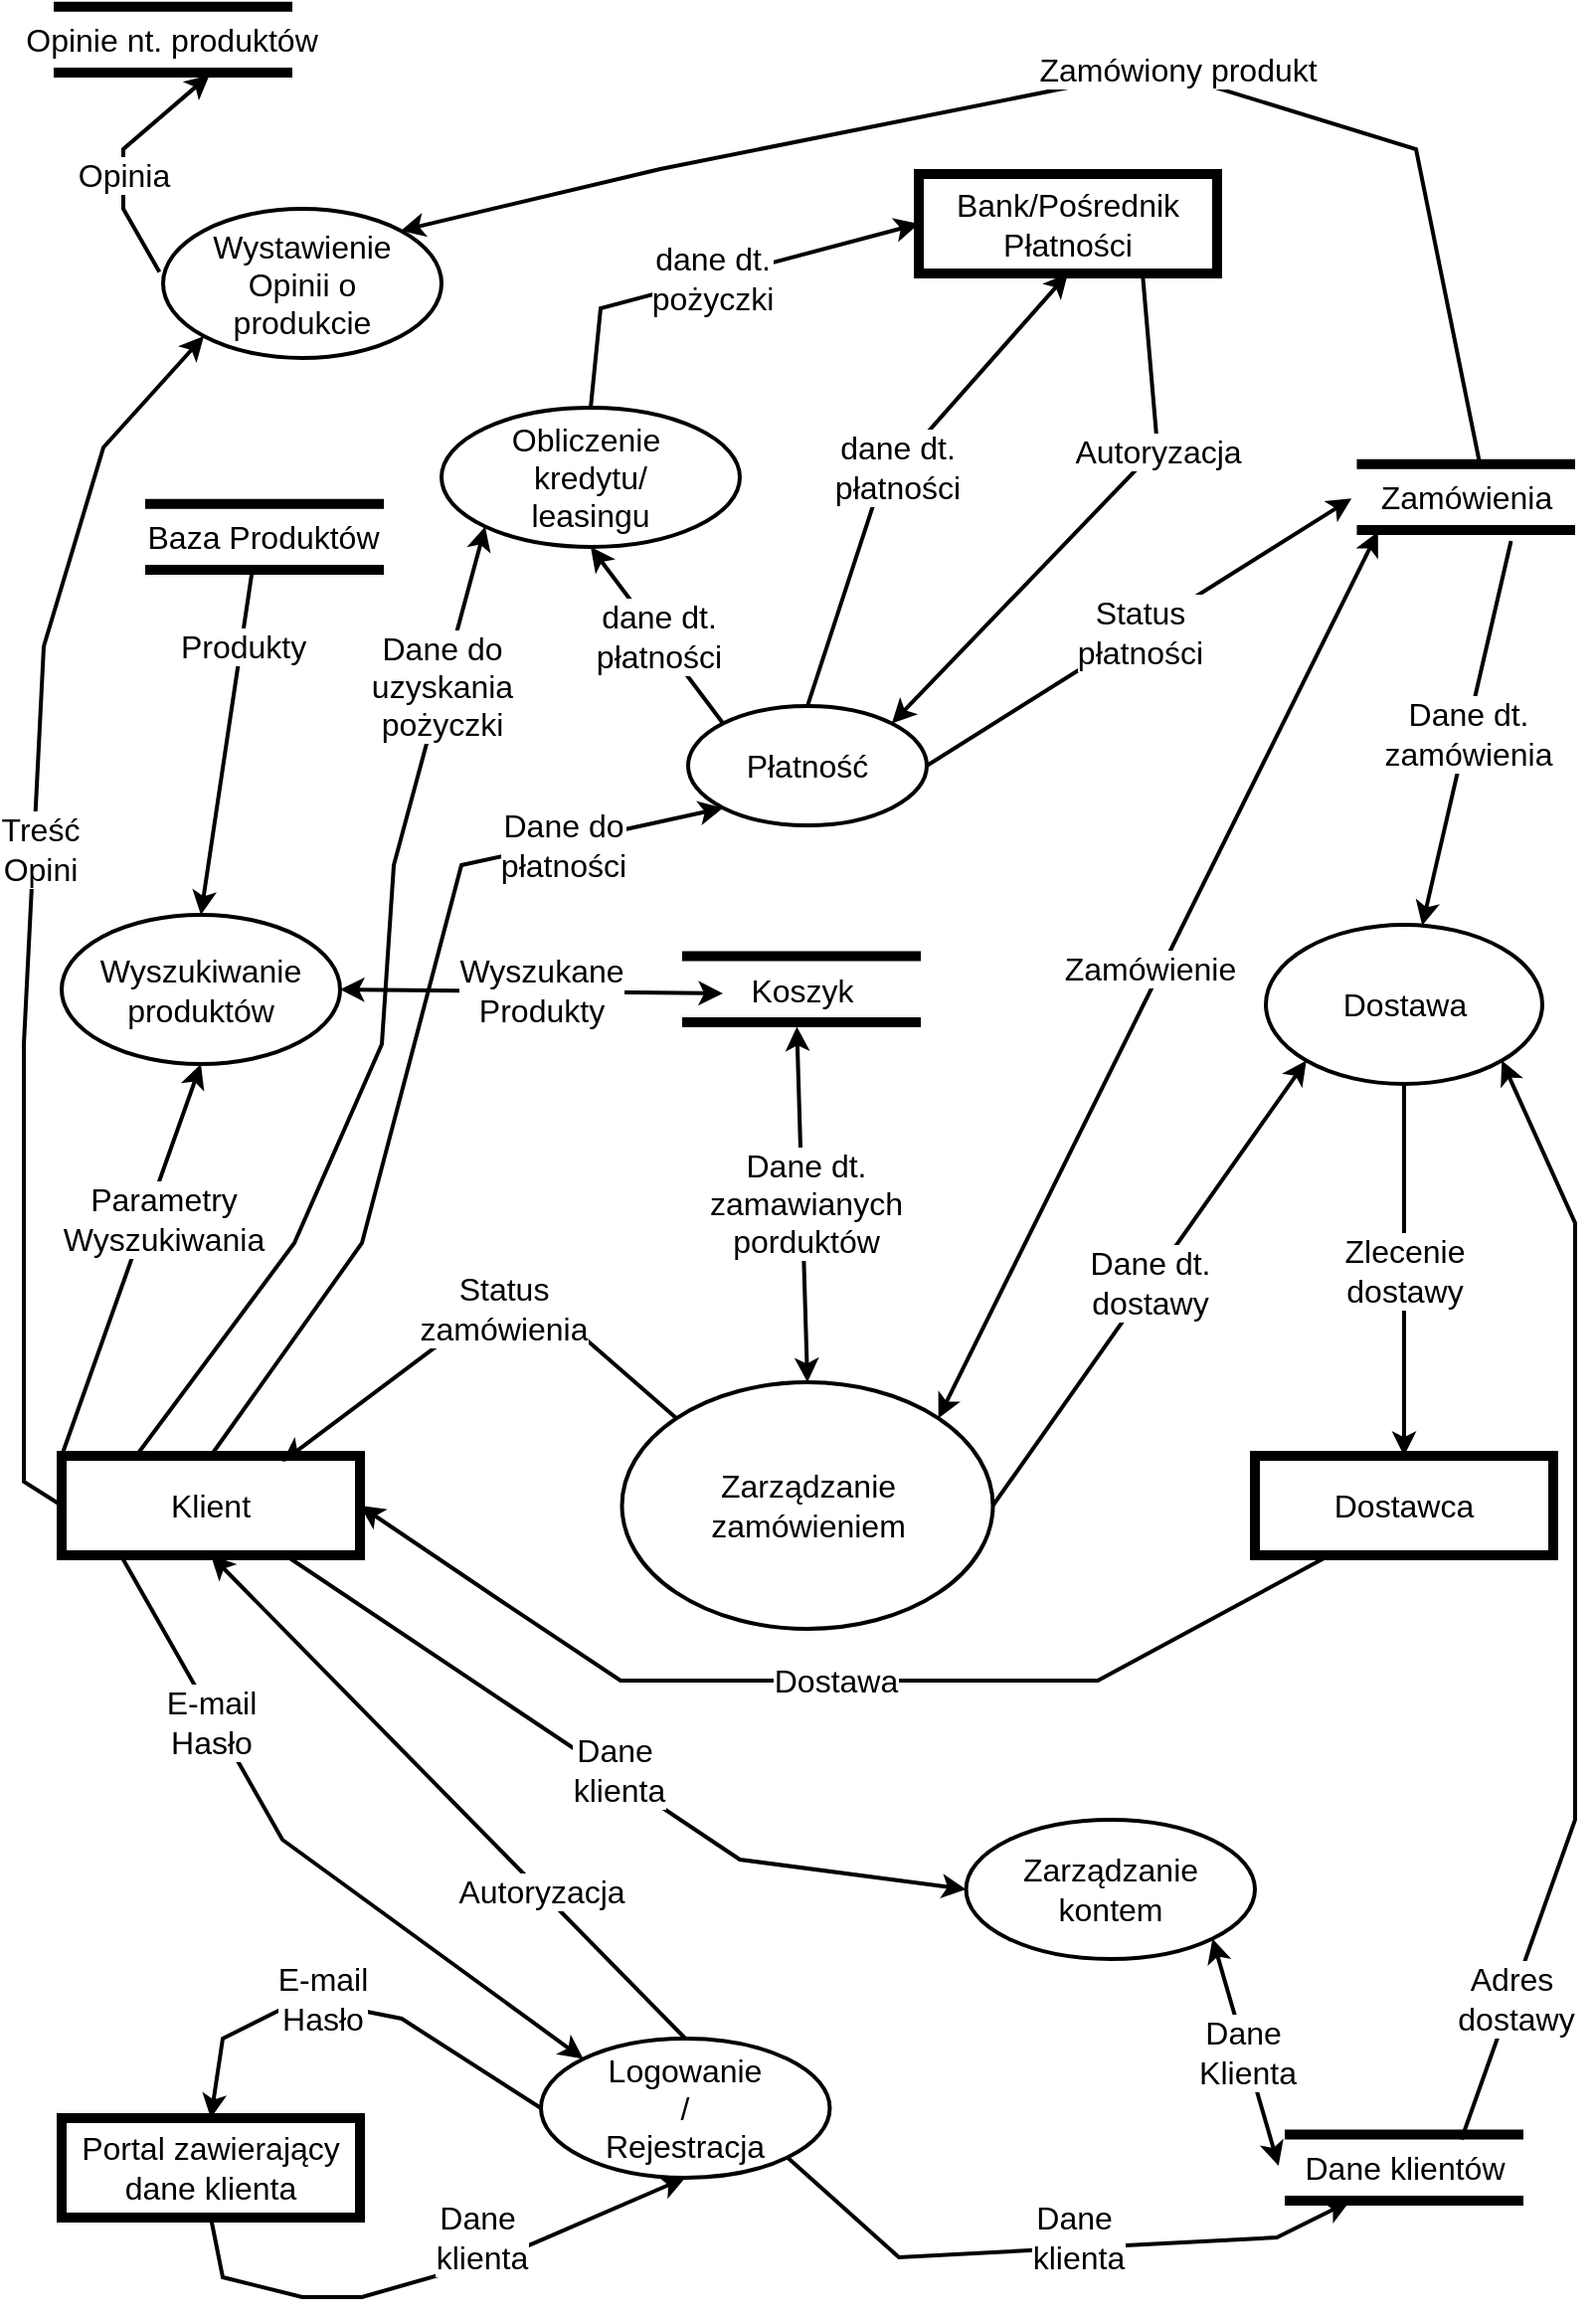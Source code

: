 <mxfile version="21.1.1" type="github">
  <diagram name="Strona-1" id="wZk1T4JeS_vwJUndhbi-">
    <mxGraphModel dx="1639" dy="901" grid="1" gridSize="10" guides="1" tooltips="1" connect="1" arrows="1" fold="1" page="1" pageScale="1" pageWidth="827" pageHeight="1169" math="0" shadow="0">
      <root>
        <mxCell id="0" />
        <mxCell id="1" parent="0" />
        <mxCell id="sA5ZujiQvvxK1ipW1q5g-134" value="Klient" style="rounded=0;whiteSpace=wrap;html=1;strokeWidth=5;fontSize=16;" parent="1" vertex="1">
          <mxGeometry x="39" y="737" width="150" height="50" as="geometry" />
        </mxCell>
        <mxCell id="sA5ZujiQvvxK1ipW1q5g-135" value="Zarządzanie zamówieniem" style="ellipse;whiteSpace=wrap;html=1;strokeWidth=2;fontSize=16;" parent="1" vertex="1">
          <mxGeometry x="320.75" y="700" width="186.5" height="124" as="geometry" />
        </mxCell>
        <mxCell id="sA5ZujiQvvxK1ipW1q5g-136" value="Dostawca" style="rounded=0;whiteSpace=wrap;html=1;strokeWidth=5;fontSize=16;" parent="1" vertex="1">
          <mxGeometry x="639" y="737" width="150" height="50" as="geometry" />
        </mxCell>
        <mxCell id="sA5ZujiQvvxK1ipW1q5g-137" value="Bank/Pośrednik Płatności" style="rounded=0;whiteSpace=wrap;html=1;strokeWidth=5;fontSize=16;" parent="1" vertex="1">
          <mxGeometry x="470" y="92.5" width="150" height="50" as="geometry" />
        </mxCell>
        <mxCell id="sA5ZujiQvvxK1ipW1q5g-138" value="Portal zawierający dane klienta" style="rounded=0;whiteSpace=wrap;html=1;strokeWidth=5;fontSize=16;" parent="1" vertex="1">
          <mxGeometry x="39" y="1070" width="150" height="50" as="geometry" />
        </mxCell>
        <mxCell id="sA5ZujiQvvxK1ipW1q5g-139" value="" style="shape=link;html=1;rounded=0;width=29.167;strokeWidth=5;fontSize=16;" parent="1" edge="1">
          <mxGeometry width="100" relative="1" as="geometry">
            <mxPoint x="81" y="274.9" as="sourcePoint" />
            <mxPoint x="201" y="274.9" as="targetPoint" />
          </mxGeometry>
        </mxCell>
        <mxCell id="sA5ZujiQvvxK1ipW1q5g-140" value="Baza Produktów" style="text;html=1;align=center;verticalAlign=middle;resizable=0;points=[];autosize=1;strokeColor=none;fillColor=none;fontSize=16;strokeWidth=5;" parent="1" vertex="1">
          <mxGeometry x="70" y="260" width="140" height="30" as="geometry" />
        </mxCell>
        <mxCell id="sA5ZujiQvvxK1ipW1q5g-141" value="" style="shape=link;html=1;rounded=0;width=29.167;strokeWidth=5;fontSize=16;" parent="1" edge="1">
          <mxGeometry width="100" relative="1" as="geometry">
            <mxPoint x="690.24" y="254.93" as="sourcePoint" />
            <mxPoint x="800" y="254.93" as="targetPoint" />
          </mxGeometry>
        </mxCell>
        <mxCell id="sA5ZujiQvvxK1ipW1q5g-142" value="Zamówienia" style="text;html=1;align=center;verticalAlign=middle;resizable=0;points=[];autosize=1;strokeColor=none;fillColor=none;fontSize=16;" parent="1" vertex="1">
          <mxGeometry x="690" y="240" width="110" height="30" as="geometry" />
        </mxCell>
        <mxCell id="sA5ZujiQvvxK1ipW1q5g-143" value="" style="shape=link;html=1;rounded=0;width=29.167;strokeWidth=5;fontSize=16;" parent="1" edge="1">
          <mxGeometry width="100" relative="1" as="geometry">
            <mxPoint x="654" y="1094.88" as="sourcePoint" />
            <mxPoint x="774" y="1094.88" as="targetPoint" />
          </mxGeometry>
        </mxCell>
        <mxCell id="sA5ZujiQvvxK1ipW1q5g-144" value="Dane klientów" style="text;html=1;align=center;verticalAlign=middle;resizable=0;points=[];autosize=1;strokeColor=none;fillColor=none;fontSize=16;" parent="1" vertex="1">
          <mxGeometry x="654" y="1080" width="120" height="30" as="geometry" />
        </mxCell>
        <mxCell id="sA5ZujiQvvxK1ipW1q5g-145" value="" style="shape=link;html=1;rounded=0;width=29.167;strokeWidth=5;fontSize=16;" parent="1" edge="1">
          <mxGeometry width="100" relative="1" as="geometry">
            <mxPoint x="351" y="502.38" as="sourcePoint" />
            <mxPoint x="471" y="502.38" as="targetPoint" />
          </mxGeometry>
        </mxCell>
        <mxCell id="sA5ZujiQvvxK1ipW1q5g-146" value="Koszyk" style="text;html=1;align=center;verticalAlign=middle;resizable=0;points=[];autosize=1;strokeColor=none;fillColor=none;fontSize=16;" parent="1" vertex="1">
          <mxGeometry x="371" y="487.5" width="80" height="30" as="geometry" />
        </mxCell>
        <mxCell id="sA5ZujiQvvxK1ipW1q5g-147" value="Wyszukiwanie produktów" style="ellipse;whiteSpace=wrap;html=1;strokeWidth=2;fontSize=16;" parent="1" vertex="1">
          <mxGeometry x="39" y="465" width="140" height="75" as="geometry" />
        </mxCell>
        <mxCell id="sA5ZujiQvvxK1ipW1q5g-148" value="Płatność" style="ellipse;whiteSpace=wrap;html=1;strokeWidth=2;fontSize=16;" parent="1" vertex="1">
          <mxGeometry x="354" y="360" width="120" height="60" as="geometry" />
        </mxCell>
        <mxCell id="sA5ZujiQvvxK1ipW1q5g-149" value="Dostawa" style="ellipse;whiteSpace=wrap;html=1;strokeWidth=2;fontSize=16;" parent="1" vertex="1">
          <mxGeometry x="644.5" y="470" width="139" height="80" as="geometry" />
        </mxCell>
        <mxCell id="sA5ZujiQvvxK1ipW1q5g-150" value="Zarządzanie kontem" style="ellipse;whiteSpace=wrap;html=1;strokeWidth=2;fontSize=16;" parent="1" vertex="1">
          <mxGeometry x="493.76" y="920" width="145.24" height="70" as="geometry" />
        </mxCell>
        <mxCell id="sA5ZujiQvvxK1ipW1q5g-151" value="" style="endArrow=classic;html=1;rounded=0;strokeWidth=2;exitX=0;exitY=0;exitDx=0;exitDy=0;entryX=0.5;entryY=1;entryDx=0;entryDy=0;" parent="1" source="sA5ZujiQvvxK1ipW1q5g-134" target="sA5ZujiQvvxK1ipW1q5g-147" edge="1">
          <mxGeometry relative="1" as="geometry">
            <mxPoint x="190" y="610" as="sourcePoint" />
            <mxPoint x="290" y="610" as="targetPoint" />
          </mxGeometry>
        </mxCell>
        <mxCell id="sA5ZujiQvvxK1ipW1q5g-152" value="&lt;span style=&quot;font-size: 16px;&quot;&gt;Parametry&lt;br&gt;Wyszukiwania&lt;br&gt;&lt;/span&gt;" style="edgeLabel;resizable=0;html=1;align=center;verticalAlign=middle;" parent="sA5ZujiQvvxK1ipW1q5g-151" connectable="0" vertex="1">
          <mxGeometry relative="1" as="geometry">
            <mxPoint x="16" y="-21" as="offset" />
          </mxGeometry>
        </mxCell>
        <mxCell id="sA5ZujiQvvxK1ipW1q5g-153" value="" style="endArrow=classic;html=1;rounded=0;strokeWidth=2;entryX=0.5;entryY=0;entryDx=0;entryDy=0;exitX=0.465;exitY=1;exitDx=0;exitDy=0;exitPerimeter=0;" parent="1" source="sA5ZujiQvvxK1ipW1q5g-140" target="sA5ZujiQvvxK1ipW1q5g-147" edge="1">
          <mxGeometry relative="1" as="geometry">
            <mxPoint x="250" y="400" as="sourcePoint" />
            <mxPoint x="79" y="305" as="targetPoint" />
          </mxGeometry>
        </mxCell>
        <mxCell id="sA5ZujiQvvxK1ipW1q5g-154" value="&lt;span style=&quot;font-size: 16px;&quot;&gt;Produkty&lt;br&gt;&lt;/span&gt;" style="edgeLabel;resizable=0;html=1;align=center;verticalAlign=middle;" parent="sA5ZujiQvvxK1ipW1q5g-153" connectable="0" vertex="1">
          <mxGeometry relative="1" as="geometry">
            <mxPoint x="8" y="-48" as="offset" />
          </mxGeometry>
        </mxCell>
        <mxCell id="sA5ZujiQvvxK1ipW1q5g-158" value="" style="endArrow=classic;html=1;rounded=0;strokeWidth=2;exitX=0.471;exitY=1.124;exitDx=0;exitDy=0;entryX=0.5;entryY=0;entryDx=0;entryDy=0;exitPerimeter=0;startArrow=classic;startFill=1;" parent="1" source="sA5ZujiQvvxK1ipW1q5g-146" target="sA5ZujiQvvxK1ipW1q5g-135" edge="1">
          <mxGeometry relative="1" as="geometry">
            <mxPoint x="470" y="802" as="sourcePoint" />
            <mxPoint x="549" y="610" as="targetPoint" />
          </mxGeometry>
        </mxCell>
        <mxCell id="sA5ZujiQvvxK1ipW1q5g-159" value="&lt;span style=&quot;font-size: 16px;&quot;&gt;Dane dt.&lt;br&gt;zamawianych&lt;br&gt;porduktów&lt;br&gt;&lt;/span&gt;" style="edgeLabel;resizable=0;html=1;align=center;verticalAlign=middle;" parent="sA5ZujiQvvxK1ipW1q5g-158" connectable="0" vertex="1">
          <mxGeometry relative="1" as="geometry">
            <mxPoint x="1" y="-1" as="offset" />
          </mxGeometry>
        </mxCell>
        <mxCell id="sA5ZujiQvvxK1ipW1q5g-162" value="" style="endArrow=classic;html=1;rounded=0;strokeWidth=2;exitX=1;exitY=0;exitDx=0;exitDy=0;entryX=0.099;entryY=1.078;entryDx=0;entryDy=0;entryPerimeter=0;startArrow=classic;startFill=1;" parent="1" source="sA5ZujiQvvxK1ipW1q5g-135" target="sA5ZujiQvvxK1ipW1q5g-142" edge="1">
          <mxGeometry relative="1" as="geometry">
            <mxPoint x="500" y="642" as="sourcePoint" />
            <mxPoint x="579" y="450" as="targetPoint" />
          </mxGeometry>
        </mxCell>
        <mxCell id="sA5ZujiQvvxK1ipW1q5g-163" value="&lt;span style=&quot;font-size: 16px;&quot;&gt;Zamówienie&lt;br&gt;&lt;/span&gt;" style="edgeLabel;resizable=0;html=1;align=center;verticalAlign=middle;" parent="sA5ZujiQvvxK1ipW1q5g-162" connectable="0" vertex="1">
          <mxGeometry relative="1" as="geometry">
            <mxPoint x="-5" y="-3" as="offset" />
          </mxGeometry>
        </mxCell>
        <mxCell id="sA5ZujiQvvxK1ipW1q5g-165" value="" style="endArrow=classic;html=1;rounded=0;strokeWidth=2;entryX=-0.022;entryY=0.522;entryDx=0;entryDy=0;exitX=1;exitY=0.5;exitDx=0;exitDy=0;entryPerimeter=0;" parent="1" source="sA5ZujiQvvxK1ipW1q5g-148" target="sA5ZujiQvvxK1ipW1q5g-142" edge="1">
          <mxGeometry relative="1" as="geometry">
            <mxPoint x="570" y="130" as="sourcePoint" />
            <mxPoint x="570" y="310" as="targetPoint" />
          </mxGeometry>
        </mxCell>
        <mxCell id="sA5ZujiQvvxK1ipW1q5g-166" value="&lt;span style=&quot;font-size: 16px;&quot;&gt;Status&lt;br&gt;płatności&lt;br&gt;&lt;/span&gt;" style="edgeLabel;resizable=0;html=1;align=center;verticalAlign=middle;" parent="sA5ZujiQvvxK1ipW1q5g-165" connectable="0" vertex="1">
          <mxGeometry relative="1" as="geometry" />
        </mxCell>
        <mxCell id="sA5ZujiQvvxK1ipW1q5g-170" value="" style="endArrow=classic;html=1;rounded=0;strokeWidth=2;exitX=0.5;exitY=0;exitDx=0;exitDy=0;entryX=0;entryY=1;entryDx=0;entryDy=0;" parent="1" source="sA5ZujiQvvxK1ipW1q5g-134" target="sA5ZujiQvvxK1ipW1q5g-148" edge="1">
          <mxGeometry relative="1" as="geometry">
            <mxPoint x="189" y="679.5" as="sourcePoint" />
            <mxPoint x="268" y="488" as="targetPoint" />
            <Array as="points">
              <mxPoint x="190" y="630" />
              <mxPoint x="240" y="440" />
            </Array>
          </mxGeometry>
        </mxCell>
        <mxCell id="sA5ZujiQvvxK1ipW1q5g-171" value="&lt;span style=&quot;font-size: 16px;&quot;&gt;Dane do&lt;br&gt;płatności&lt;br&gt;&lt;/span&gt;" style="edgeLabel;resizable=0;html=1;align=center;verticalAlign=middle;" parent="sA5ZujiQvvxK1ipW1q5g-170" connectable="0" vertex="1">
          <mxGeometry relative="1" as="geometry">
            <mxPoint x="75" y="-104" as="offset" />
          </mxGeometry>
        </mxCell>
        <mxCell id="sA5ZujiQvvxK1ipW1q5g-172" value="" style="endArrow=classic;html=1;rounded=0;strokeWidth=2;entryX=0.006;entryY=0.567;entryDx=0;entryDy=0;exitX=1;exitY=0.5;exitDx=0;exitDy=0;entryPerimeter=0;startArrow=classic;startFill=1;" parent="1" source="sA5ZujiQvvxK1ipW1q5g-147" target="sA5ZujiQvvxK1ipW1q5g-146" edge="1">
          <mxGeometry relative="1" as="geometry">
            <mxPoint x="319" y="487.5" as="sourcePoint" />
            <mxPoint x="321" y="667.5" as="targetPoint" />
          </mxGeometry>
        </mxCell>
        <mxCell id="sA5ZujiQvvxK1ipW1q5g-173" value="&lt;span style=&quot;font-size: 16px;&quot;&gt;Wyszukane&lt;br&gt;Produkty&lt;br&gt;&lt;/span&gt;" style="edgeLabel;resizable=0;html=1;align=center;verticalAlign=middle;" parent="sA5ZujiQvvxK1ipW1q5g-172" connectable="0" vertex="1">
          <mxGeometry relative="1" as="geometry">
            <mxPoint x="5" y="-1" as="offset" />
          </mxGeometry>
        </mxCell>
        <mxCell id="sA5ZujiQvvxK1ipW1q5g-174" value="" style="endArrow=classic;html=1;rounded=0;strokeWidth=2;entryX=1;entryY=1;entryDx=0;entryDy=0;exitX=0.74;exitY=0.025;exitDx=0;exitDy=0;exitPerimeter=0;" parent="1" source="sA5ZujiQvvxK1ipW1q5g-144" target="sA5ZujiQvvxK1ipW1q5g-149" edge="1">
          <mxGeometry relative="1" as="geometry">
            <mxPoint x="810" y="644" as="sourcePoint" />
            <mxPoint x="812" y="824" as="targetPoint" />
            <Array as="points">
              <mxPoint x="800" y="920" />
              <mxPoint x="800" y="620" />
            </Array>
          </mxGeometry>
        </mxCell>
        <mxCell id="sA5ZujiQvvxK1ipW1q5g-175" value="&lt;span style=&quot;font-size: 16px;&quot;&gt;Adres&amp;nbsp;&lt;br&gt;dostawy&lt;br&gt;&lt;/span&gt;" style="edgeLabel;resizable=0;html=1;align=center;verticalAlign=middle;" parent="sA5ZujiQvvxK1ipW1q5g-174" connectable="0" vertex="1">
          <mxGeometry relative="1" as="geometry">
            <mxPoint x="-30" y="199" as="offset" />
          </mxGeometry>
        </mxCell>
        <mxCell id="sA5ZujiQvvxK1ipW1q5g-176" value="" style="endArrow=classic;html=1;rounded=0;strokeWidth=2;exitX=0.5;exitY=1;exitDx=0;exitDy=0;entryX=0.5;entryY=0;entryDx=0;entryDy=0;" parent="1" source="sA5ZujiQvvxK1ipW1q5g-149" target="sA5ZujiQvvxK1ipW1q5g-136" edge="1">
          <mxGeometry relative="1" as="geometry">
            <mxPoint x="678" y="580" as="sourcePoint" />
            <mxPoint x="560" y="804" as="targetPoint" />
          </mxGeometry>
        </mxCell>
        <mxCell id="sA5ZujiQvvxK1ipW1q5g-177" value="&lt;span style=&quot;font-size: 16px;&quot;&gt;Zlecenie&lt;br&gt;dostawy&lt;br&gt;&lt;/span&gt;" style="edgeLabel;resizable=0;html=1;align=center;verticalAlign=middle;" parent="sA5ZujiQvvxK1ipW1q5g-176" connectable="0" vertex="1">
          <mxGeometry relative="1" as="geometry" />
        </mxCell>
        <mxCell id="sA5ZujiQvvxK1ipW1q5g-178" value="" style="endArrow=classic;html=1;rounded=0;strokeWidth=2;exitX=0.25;exitY=1;exitDx=0;exitDy=0;entryX=1;entryY=0.5;entryDx=0;entryDy=0;" parent="1" source="sA5ZujiQvvxK1ipW1q5g-136" target="sA5ZujiQvvxK1ipW1q5g-134" edge="1">
          <mxGeometry relative="1" as="geometry">
            <mxPoint x="540" y="810" as="sourcePoint" />
            <mxPoint x="582" y="997" as="targetPoint" />
            <Array as="points">
              <mxPoint x="560" y="850" />
              <mxPoint x="320" y="850" />
              <mxPoint x="260" y="810" />
            </Array>
          </mxGeometry>
        </mxCell>
        <mxCell id="sA5ZujiQvvxK1ipW1q5g-179" value="&lt;span style=&quot;font-size: 16px;&quot;&gt;Dostawa&lt;br&gt;&lt;/span&gt;" style="edgeLabel;resizable=0;html=1;align=center;verticalAlign=middle;" parent="sA5ZujiQvvxK1ipW1q5g-178" connectable="0" vertex="1">
          <mxGeometry relative="1" as="geometry" />
        </mxCell>
        <mxCell id="sA5ZujiQvvxK1ipW1q5g-183" value="" style="endArrow=classic;html=1;rounded=0;strokeWidth=2;entryX=1;entryY=0;entryDx=0;entryDy=0;exitX=0.75;exitY=1;exitDx=0;exitDy=0;" parent="1" source="sA5ZujiQvvxK1ipW1q5g-137" target="sA5ZujiQvvxK1ipW1q5g-148" edge="1">
          <mxGeometry relative="1" as="geometry">
            <mxPoint x="580" y="210" as="sourcePoint" />
            <mxPoint x="584" y="80" as="targetPoint" />
            <Array as="points">
              <mxPoint x="590" y="230" />
            </Array>
          </mxGeometry>
        </mxCell>
        <mxCell id="sA5ZujiQvvxK1ipW1q5g-184" value="&lt;span style=&quot;font-size: 16px;&quot;&gt;Autoryzacja&lt;br&gt;&lt;/span&gt;" style="edgeLabel;resizable=0;html=1;align=center;verticalAlign=middle;" parent="sA5ZujiQvvxK1ipW1q5g-183" connectable="0" vertex="1">
          <mxGeometry relative="1" as="geometry">
            <mxPoint x="36" y="-36" as="offset" />
          </mxGeometry>
        </mxCell>
        <mxCell id="sA5ZujiQvvxK1ipW1q5g-185" value="" style="endArrow=classic;html=1;rounded=0;strokeWidth=2;exitX=0.707;exitY=1.233;exitDx=0;exitDy=0;exitPerimeter=0;" parent="1" source="sA5ZujiQvvxK1ipW1q5g-142" target="sA5ZujiQvvxK1ipW1q5g-149" edge="1">
          <mxGeometry relative="1" as="geometry">
            <mxPoint x="665" y="538" as="sourcePoint" />
            <mxPoint x="505" y="762" as="targetPoint" />
          </mxGeometry>
        </mxCell>
        <mxCell id="sA5ZujiQvvxK1ipW1q5g-186" value="&lt;span style=&quot;font-size: 16px;&quot;&gt;Dane dt.&lt;br&gt;zamówienia&lt;br&gt;&lt;/span&gt;" style="edgeLabel;resizable=0;html=1;align=center;verticalAlign=middle;" parent="sA5ZujiQvvxK1ipW1q5g-185" connectable="0" vertex="1">
          <mxGeometry relative="1" as="geometry" />
        </mxCell>
        <mxCell id="sA5ZujiQvvxK1ipW1q5g-188" value="" style="endArrow=classic;html=1;rounded=0;strokeWidth=2;entryX=0;entryY=1;entryDx=0;entryDy=0;exitX=1;exitY=0.5;exitDx=0;exitDy=0;" parent="1" source="sA5ZujiQvvxK1ipW1q5g-135" target="sA5ZujiQvvxK1ipW1q5g-149" edge="1">
          <mxGeometry relative="1" as="geometry">
            <mxPoint x="484" y="285" as="sourcePoint" />
            <mxPoint x="628" y="286" as="targetPoint" />
          </mxGeometry>
        </mxCell>
        <mxCell id="sA5ZujiQvvxK1ipW1q5g-189" value="&lt;span style=&quot;font-size: 16px;&quot;&gt;Dane dt.&lt;br&gt;dostawy&lt;br&gt;&lt;/span&gt;" style="edgeLabel;resizable=0;html=1;align=center;verticalAlign=middle;" parent="sA5ZujiQvvxK1ipW1q5g-188" connectable="0" vertex="1">
          <mxGeometry relative="1" as="geometry" />
        </mxCell>
        <mxCell id="sA5ZujiQvvxK1ipW1q5g-191" value="" style="endArrow=classic;html=1;rounded=0;strokeWidth=2;exitX=0;exitY=0;exitDx=0;exitDy=0;startArrow=none;startFill=0;" parent="1" source="sA5ZujiQvvxK1ipW1q5g-135" edge="1">
          <mxGeometry relative="1" as="geometry">
            <mxPoint x="419" y="531" as="sourcePoint" />
            <mxPoint x="150" y="740" as="targetPoint" />
            <Array as="points">
              <mxPoint x="270" y="650" />
            </Array>
          </mxGeometry>
        </mxCell>
        <mxCell id="sA5ZujiQvvxK1ipW1q5g-192" value="&lt;span style=&quot;font-size: 16px;&quot;&gt;Status&lt;br&gt;zamówienia&lt;br&gt;&lt;/span&gt;" style="edgeLabel;resizable=0;html=1;align=center;verticalAlign=middle;" parent="sA5ZujiQvvxK1ipW1q5g-191" connectable="0" vertex="1">
          <mxGeometry relative="1" as="geometry">
            <mxPoint x="9" y="-1" as="offset" />
          </mxGeometry>
        </mxCell>
        <mxCell id="sA5ZujiQvvxK1ipW1q5g-194" value="" style="endArrow=classic;html=1;rounded=0;strokeWidth=2;exitX=0.75;exitY=1;exitDx=0;exitDy=0;entryX=0;entryY=0.5;entryDx=0;entryDy=0;" parent="1" source="sA5ZujiQvvxK1ipW1q5g-134" target="sA5ZujiQvvxK1ipW1q5g-150" edge="1">
          <mxGeometry relative="1" as="geometry">
            <mxPoint x="270" y="1107" as="sourcePoint" />
            <mxPoint x="302" y="910" as="targetPoint" />
            <Array as="points">
              <mxPoint x="380" y="940" />
            </Array>
          </mxGeometry>
        </mxCell>
        <mxCell id="sA5ZujiQvvxK1ipW1q5g-195" value="&lt;span style=&quot;font-size: 16px;&quot;&gt;Dane&amp;nbsp;&lt;br&gt;klienta&lt;br&gt;&lt;/span&gt;" style="edgeLabel;resizable=0;html=1;align=center;verticalAlign=middle;" parent="sA5ZujiQvvxK1ipW1q5g-194" connectable="0" vertex="1">
          <mxGeometry relative="1" as="geometry">
            <mxPoint x="5" y="-1" as="offset" />
          </mxGeometry>
        </mxCell>
        <mxCell id="sA5ZujiQvvxK1ipW1q5g-196" value="" style="endArrow=classic;html=1;rounded=0;strokeWidth=2;entryX=1;entryY=1;entryDx=0;entryDy=0;exitX=-0.026;exitY=0.467;exitDx=0;exitDy=0;exitPerimeter=0;startArrow=classic;startFill=1;" parent="1" source="sA5ZujiQvvxK1ipW1q5g-144" target="sA5ZujiQvvxK1ipW1q5g-150" edge="1">
          <mxGeometry relative="1" as="geometry">
            <mxPoint x="531.24" y="935" as="sourcePoint" />
            <mxPoint x="486.24" y="1110" as="targetPoint" />
          </mxGeometry>
        </mxCell>
        <mxCell id="sA5ZujiQvvxK1ipW1q5g-197" value="&lt;span style=&quot;font-size: 16px;&quot;&gt;Dane&amp;nbsp;&lt;br&gt;Klienta&lt;br&gt;&lt;/span&gt;" style="edgeLabel;resizable=0;html=1;align=center;verticalAlign=middle;" parent="sA5ZujiQvvxK1ipW1q5g-196" connectable="0" vertex="1">
          <mxGeometry relative="1" as="geometry" />
        </mxCell>
        <mxCell id="sA5ZujiQvvxK1ipW1q5g-198" value="Logowanie&lt;br&gt;/&lt;br&gt;Rejestracja" style="ellipse;whiteSpace=wrap;html=1;strokeWidth=2;fontSize=16;" parent="1" vertex="1">
          <mxGeometry x="280" y="1030" width="145.24" height="70" as="geometry" />
        </mxCell>
        <mxCell id="sA5ZujiQvvxK1ipW1q5g-200" value="" style="endArrow=classic;html=1;rounded=0;strokeWidth=2;entryX=0;entryY=0;entryDx=0;entryDy=0;exitX=0.205;exitY=1.035;exitDx=0;exitDy=0;exitPerimeter=0;" parent="1" source="sA5ZujiQvvxK1ipW1q5g-134" target="sA5ZujiQvvxK1ipW1q5g-198" edge="1">
          <mxGeometry relative="1" as="geometry">
            <mxPoint x="40" y="790" as="sourcePoint" />
            <mxPoint x="430" y="1008" as="targetPoint" />
            <Array as="points">
              <mxPoint x="150" y="930" />
            </Array>
          </mxGeometry>
        </mxCell>
        <mxCell id="sA5ZujiQvvxK1ipW1q5g-201" value="&lt;span style=&quot;font-size: 16px;&quot;&gt;E-mail&lt;br&gt;Hasło&lt;br&gt;&lt;/span&gt;" style="edgeLabel;resizable=0;html=1;align=center;verticalAlign=middle;" parent="sA5ZujiQvvxK1ipW1q5g-200" connectable="0" vertex="1">
          <mxGeometry relative="1" as="geometry">
            <mxPoint x="-46" y="-67" as="offset" />
          </mxGeometry>
        </mxCell>
        <mxCell id="sA5ZujiQvvxK1ipW1q5g-202" value="" style="endArrow=classic;html=1;rounded=0;strokeWidth=2;exitX=0.5;exitY=0;exitDx=0;exitDy=0;entryX=0.5;entryY=1;entryDx=0;entryDy=0;" parent="1" source="sA5ZujiQvvxK1ipW1q5g-198" target="sA5ZujiQvvxK1ipW1q5g-134" edge="1">
          <mxGeometry relative="1" as="geometry">
            <mxPoint x="87" y="797" as="sourcePoint" />
            <mxPoint x="311" y="1050" as="targetPoint" />
            <Array as="points" />
          </mxGeometry>
        </mxCell>
        <mxCell id="sA5ZujiQvvxK1ipW1q5g-203" value="&lt;span style=&quot;font-size: 16px;&quot;&gt;Autoryzacja&lt;br&gt;&lt;/span&gt;" style="edgeLabel;resizable=0;html=1;align=center;verticalAlign=middle;" parent="sA5ZujiQvvxK1ipW1q5g-202" connectable="0" vertex="1">
          <mxGeometry relative="1" as="geometry">
            <mxPoint x="47" y="47" as="offset" />
          </mxGeometry>
        </mxCell>
        <mxCell id="sA5ZujiQvvxK1ipW1q5g-204" value="" style="endArrow=classic;html=1;rounded=0;strokeWidth=2;entryX=0.5;entryY=0;entryDx=0;entryDy=0;exitX=0;exitY=0.5;exitDx=0;exitDy=0;" parent="1" source="sA5ZujiQvvxK1ipW1q5g-198" target="sA5ZujiQvvxK1ipW1q5g-138" edge="1">
          <mxGeometry relative="1" as="geometry">
            <mxPoint x="39" y="900" as="sourcePoint" />
            <mxPoint x="270" y="1151" as="targetPoint" />
            <Array as="points">
              <mxPoint x="210" y="1020" />
              <mxPoint x="160" y="1010" />
              <mxPoint x="120" y="1030" />
            </Array>
          </mxGeometry>
        </mxCell>
        <mxCell id="sA5ZujiQvvxK1ipW1q5g-205" value="&lt;span style=&quot;font-size: 16px;&quot;&gt;E-mail&lt;br&gt;Hasło&lt;br&gt;&lt;/span&gt;" style="edgeLabel;resizable=0;html=1;align=center;verticalAlign=middle;" parent="sA5ZujiQvvxK1ipW1q5g-204" connectable="0" vertex="1">
          <mxGeometry relative="1" as="geometry">
            <mxPoint x="-14" y="-5" as="offset" />
          </mxGeometry>
        </mxCell>
        <mxCell id="sA5ZujiQvvxK1ipW1q5g-206" value="" style="endArrow=classic;html=1;rounded=0;strokeWidth=2;entryX=0.5;entryY=1;entryDx=0;entryDy=0;exitX=0.5;exitY=1;exitDx=0;exitDy=0;" parent="1" source="sA5ZujiQvvxK1ipW1q5g-138" target="sA5ZujiQvvxK1ipW1q5g-198" edge="1">
          <mxGeometry relative="1" as="geometry">
            <mxPoint x="371" y="1315" as="sourcePoint" />
            <mxPoint x="205" y="1320" as="targetPoint" />
            <Array as="points">
              <mxPoint x="120" y="1150" />
              <mxPoint x="160" y="1160" />
              <mxPoint x="190" y="1160" />
              <mxPoint x="260" y="1140" />
            </Array>
          </mxGeometry>
        </mxCell>
        <mxCell id="sA5ZujiQvvxK1ipW1q5g-207" value="&lt;span style=&quot;font-size: 16px;&quot;&gt;Dane&amp;nbsp;&lt;br&gt;klienta&lt;br&gt;&lt;/span&gt;" style="edgeLabel;resizable=0;html=1;align=center;verticalAlign=middle;" parent="sA5ZujiQvvxK1ipW1q5g-206" connectable="0" vertex="1">
          <mxGeometry relative="1" as="geometry">
            <mxPoint x="25" y="-20" as="offset" />
          </mxGeometry>
        </mxCell>
        <mxCell id="sA5ZujiQvvxK1ipW1q5g-208" value="" style="endArrow=classic;html=1;rounded=0;strokeWidth=2;entryX=0.272;entryY=1.063;entryDx=0;entryDy=0;exitX=1;exitY=1;exitDx=0;exitDy=0;entryPerimeter=0;" parent="1" source="sA5ZujiQvvxK1ipW1q5g-198" target="sA5ZujiQvvxK1ipW1q5g-144" edge="1">
          <mxGeometry relative="1" as="geometry">
            <mxPoint x="520" y="1200" as="sourcePoint" />
            <mxPoint x="759" y="1180" as="targetPoint" />
            <Array as="points">
              <mxPoint x="460" y="1140" />
              <mxPoint x="650" y="1130" />
            </Array>
          </mxGeometry>
        </mxCell>
        <mxCell id="sA5ZujiQvvxK1ipW1q5g-209" value="&lt;span style=&quot;font-size: 16px;&quot;&gt;Dane&amp;nbsp;&lt;br&gt;klienta&lt;br&gt;&lt;/span&gt;" style="edgeLabel;resizable=0;html=1;align=center;verticalAlign=middle;" parent="sA5ZujiQvvxK1ipW1q5g-208" connectable="0" vertex="1">
          <mxGeometry relative="1" as="geometry">
            <mxPoint x="12" y="-6" as="offset" />
          </mxGeometry>
        </mxCell>
        <mxCell id="sA5ZujiQvvxK1ipW1q5g-210" value="Wystawienie&lt;br&gt;Opinii o&lt;br&gt;produkcie" style="ellipse;whiteSpace=wrap;html=1;strokeWidth=2;fontSize=16;" parent="1" vertex="1">
          <mxGeometry x="90" y="110" width="140" height="75" as="geometry" />
        </mxCell>
        <mxCell id="sA5ZujiQvvxK1ipW1q5g-211" value="" style="endArrow=classic;html=1;rounded=0;strokeWidth=2;exitX=0;exitY=0.5;exitDx=0;exitDy=0;entryX=0;entryY=1;entryDx=0;entryDy=0;" parent="1" source="sA5ZujiQvvxK1ipW1q5g-134" target="sA5ZujiQvvxK1ipW1q5g-210" edge="1">
          <mxGeometry relative="1" as="geometry">
            <mxPoint x="20" y="577" as="sourcePoint" />
            <mxPoint x="52" y="380" as="targetPoint" />
            <Array as="points">
              <mxPoint x="20" y="750" />
              <mxPoint x="20" y="530" />
              <mxPoint x="30" y="330" />
              <mxPoint x="60" y="230" />
            </Array>
          </mxGeometry>
        </mxCell>
        <mxCell id="sA5ZujiQvvxK1ipW1q5g-212" value="&lt;span style=&quot;font-size: 16px;&quot;&gt;Treść&lt;br&gt;Opini&lt;br&gt;&lt;/span&gt;" style="edgeLabel;resizable=0;html=1;align=center;verticalAlign=middle;" parent="sA5ZujiQvvxK1ipW1q5g-211" connectable="0" vertex="1">
          <mxGeometry relative="1" as="geometry">
            <mxPoint x="4" y="-29" as="offset" />
          </mxGeometry>
        </mxCell>
        <mxCell id="sA5ZujiQvvxK1ipW1q5g-215" value="" style="endArrow=classic;html=1;rounded=0;strokeWidth=2;entryX=1;entryY=0;entryDx=0;entryDy=0;exitX=0.567;exitY=-0.009;exitDx=0;exitDy=0;exitPerimeter=0;" parent="1" source="sA5ZujiQvvxK1ipW1q5g-142" target="sA5ZujiQvvxK1ipW1q5g-210" edge="1">
          <mxGeometry relative="1" as="geometry">
            <mxPoint x="680" y="180" as="sourcePoint" />
            <mxPoint x="220" y="205" as="targetPoint" />
            <Array as="points">
              <mxPoint x="720" y="80" />
              <mxPoint x="590" y="40" />
              <mxPoint x="340" y="90" />
            </Array>
          </mxGeometry>
        </mxCell>
        <mxCell id="sA5ZujiQvvxK1ipW1q5g-216" value="&lt;span style=&quot;font-size: 16px;&quot;&gt;Zamówiony produkt&lt;br&gt;&lt;/span&gt;" style="edgeLabel;resizable=0;html=1;align=center;verticalAlign=middle;" parent="sA5ZujiQvvxK1ipW1q5g-215" connectable="0" vertex="1">
          <mxGeometry relative="1" as="geometry">
            <mxPoint x="54" y="-9" as="offset" />
          </mxGeometry>
        </mxCell>
        <mxCell id="sA5ZujiQvvxK1ipW1q5g-218" value="" style="endArrow=classic;html=1;rounded=0;strokeWidth=2;entryX=0.5;entryY=1;entryDx=0;entryDy=0;exitX=0.5;exitY=0;exitDx=0;exitDy=0;" parent="1" source="sA5ZujiQvvxK1ipW1q5g-148" target="sA5ZujiQvvxK1ipW1q5g-137" edge="1">
          <mxGeometry relative="1" as="geometry">
            <mxPoint x="371" y="369" as="sourcePoint" />
            <mxPoint x="376" y="124" as="targetPoint" />
            <Array as="points">
              <mxPoint x="450" y="250" />
            </Array>
          </mxGeometry>
        </mxCell>
        <mxCell id="sA5ZujiQvvxK1ipW1q5g-219" value="&lt;span style=&quot;font-size: 16px;&quot;&gt;dane dt.&lt;br&gt;płatności&lt;br&gt;&lt;/span&gt;" style="edgeLabel;resizable=0;html=1;align=center;verticalAlign=middle;" parent="sA5ZujiQvvxK1ipW1q5g-218" connectable="0" vertex="1">
          <mxGeometry relative="1" as="geometry" />
        </mxCell>
        <mxCell id="sA5ZujiQvvxK1ipW1q5g-217" value="Obliczenie&amp;nbsp;&lt;br&gt;kredytu/&lt;br&gt;leasingu" style="ellipse;whiteSpace=wrap;html=1;strokeWidth=2;fontSize=16;" parent="1" vertex="1">
          <mxGeometry x="230" y="210" width="150" height="70" as="geometry" />
        </mxCell>
        <mxCell id="sA5ZujiQvvxK1ipW1q5g-221" value="" style="endArrow=classic;html=1;rounded=0;strokeWidth=2;exitX=0.25;exitY=0;exitDx=0;exitDy=0;entryX=0;entryY=1;entryDx=0;entryDy=0;" parent="1" source="sA5ZujiQvvxK1ipW1q5g-134" target="sA5ZujiQvvxK1ipW1q5g-217" edge="1">
          <mxGeometry relative="1" as="geometry">
            <mxPoint x="80" y="737" as="sourcePoint" />
            <mxPoint x="337" y="411" as="targetPoint" />
            <Array as="points">
              <mxPoint x="156" y="630" />
              <mxPoint x="200" y="530" />
              <mxPoint x="206" y="440" />
            </Array>
          </mxGeometry>
        </mxCell>
        <mxCell id="sA5ZujiQvvxK1ipW1q5g-222" value="&lt;span style=&quot;font-size: 16px;&quot;&gt;Dane do&lt;br&gt;uzyskania&lt;br&gt;pożyczki&lt;br&gt;&lt;/span&gt;" style="edgeLabel;resizable=0;html=1;align=center;verticalAlign=middle;" parent="sA5ZujiQvvxK1ipW1q5g-221" connectable="0" vertex="1">
          <mxGeometry relative="1" as="geometry">
            <mxPoint x="29" y="-168" as="offset" />
          </mxGeometry>
        </mxCell>
        <mxCell id="sA5ZujiQvvxK1ipW1q5g-224" value="" style="endArrow=classic;html=1;rounded=0;strokeWidth=2;entryX=0.5;entryY=1;entryDx=0;entryDy=0;exitX=0;exitY=0;exitDx=0;exitDy=0;" parent="1" source="sA5ZujiQvvxK1ipW1q5g-148" target="sA5ZujiQvvxK1ipW1q5g-217" edge="1">
          <mxGeometry relative="1" as="geometry">
            <mxPoint x="381" y="379" as="sourcePoint" />
            <mxPoint x="424" y="134" as="targetPoint" />
            <Array as="points" />
          </mxGeometry>
        </mxCell>
        <mxCell id="sA5ZujiQvvxK1ipW1q5g-225" value="&lt;span style=&quot;font-size: 16px;&quot;&gt;dane dt.&lt;br&gt;płatności&lt;br&gt;&lt;/span&gt;" style="edgeLabel;resizable=0;html=1;align=center;verticalAlign=middle;" parent="sA5ZujiQvvxK1ipW1q5g-224" connectable="0" vertex="1">
          <mxGeometry relative="1" as="geometry" />
        </mxCell>
        <mxCell id="sA5ZujiQvvxK1ipW1q5g-227" value="" style="endArrow=classic;html=1;rounded=0;strokeWidth=2;entryX=0;entryY=0.5;entryDx=0;entryDy=0;exitX=0.5;exitY=0;exitDx=0;exitDy=0;" parent="1" source="sA5ZujiQvvxK1ipW1q5g-217" target="sA5ZujiQvvxK1ipW1q5g-137" edge="1">
          <mxGeometry relative="1" as="geometry">
            <mxPoint x="349" y="225" as="sourcePoint" />
            <mxPoint x="300" y="115" as="targetPoint" />
            <Array as="points">
              <mxPoint x="310" y="160" />
            </Array>
          </mxGeometry>
        </mxCell>
        <mxCell id="sA5ZujiQvvxK1ipW1q5g-228" value="&lt;span style=&quot;font-size: 16px;&quot;&gt;dane dt.&lt;br&gt;pożyczki&lt;br&gt;&lt;/span&gt;" style="edgeLabel;resizable=0;html=1;align=center;verticalAlign=middle;" parent="sA5ZujiQvvxK1ipW1q5g-227" connectable="0" vertex="1">
          <mxGeometry relative="1" as="geometry" />
        </mxCell>
        <mxCell id="urypG1pxmqPAZbs-WRG9-1" value="" style="shape=link;html=1;rounded=0;width=29.167;strokeWidth=5;fontSize=16;" edge="1" parent="1">
          <mxGeometry width="100" relative="1" as="geometry">
            <mxPoint x="35" y="24.9" as="sourcePoint" />
            <mxPoint x="155" y="24.9" as="targetPoint" />
          </mxGeometry>
        </mxCell>
        <mxCell id="urypG1pxmqPAZbs-WRG9-2" value="Opinie nt. produktów" style="text;html=1;align=center;verticalAlign=middle;resizable=0;points=[];autosize=1;strokeColor=none;fillColor=none;fontSize=16;strokeWidth=5;" vertex="1" parent="1">
          <mxGeometry x="9" y="10" width="170" height="30" as="geometry" />
        </mxCell>
        <mxCell id="urypG1pxmqPAZbs-WRG9-3" value="" style="endArrow=classic;html=1;rounded=0;strokeWidth=2;entryX=0.614;entryY=1.09;entryDx=0;entryDy=0;exitX=-0.013;exitY=0.424;exitDx=0;exitDy=0;entryPerimeter=0;exitPerimeter=0;" edge="1" parent="1" source="sA5ZujiQvvxK1ipW1q5g-210" target="urypG1pxmqPAZbs-WRG9-2">
          <mxGeometry relative="1" as="geometry">
            <mxPoint x="246" y="-110" as="sourcePoint" />
            <mxPoint x="220" y="65" as="targetPoint" />
            <Array as="points">
              <mxPoint x="70" y="110" />
              <mxPoint x="70" y="80" />
            </Array>
          </mxGeometry>
        </mxCell>
        <mxCell id="urypG1pxmqPAZbs-WRG9-4" value="&lt;span style=&quot;font-size: 16px;&quot;&gt;Opinia&lt;br&gt;&lt;/span&gt;" style="edgeLabel;resizable=0;html=1;align=center;verticalAlign=middle;" connectable="0" vertex="1" parent="urypG1pxmqPAZbs-WRG9-3">
          <mxGeometry relative="1" as="geometry">
            <mxPoint y="8" as="offset" />
          </mxGeometry>
        </mxCell>
      </root>
    </mxGraphModel>
  </diagram>
</mxfile>
